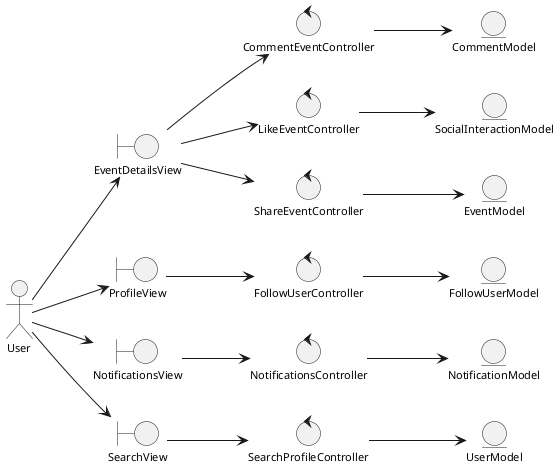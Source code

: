 @startuml analysisClassDiagramSocialInteractions
skinparam style strictuml
left to right direction
skinparam defaultTextAlignment center
skinparam defaultFontSize 11

actor "User" as user

entity "UserModel" as userModel
entity "EventModel" as eventModel
entity "SocialInteractionModel" as socialInteractionModel
entity "CommentModel" as commentModel
entity "FollowUserModel" as followUserModel
entity "NotificationModel" as notificationModel

boundary "EventDetailsView" as eventDetailsView
boundary "ProfileView" as profileView
boundary "NotificationsView" as notificationsView
boundary "SearchView" as searchView

control "CommentEventController" as commentEventController
control "LikeEventController" as likeEventController
control "ShareEventController" as shareEventController
control "FollowUserController" as followUserController
control "NotificationsController" as notificationsController
control "SearchProfileController" as searchProfileController

user --> eventDetailsView
user --> profileView
user --> notificationsView
user --> searchView

eventDetailsView --> commentEventController
eventDetailsView --> likeEventController
eventDetailsView --> shareEventController
profileView --> followUserController
notificationsView --> notificationsController
searchView --> searchProfileController

commentEventController --> commentModel
likeEventController --> socialInteractionModel
shareEventController --> eventModel
followUserController --> followUserModel
notificationsController --> notificationModel
searchProfileController --> userModel

@enduml